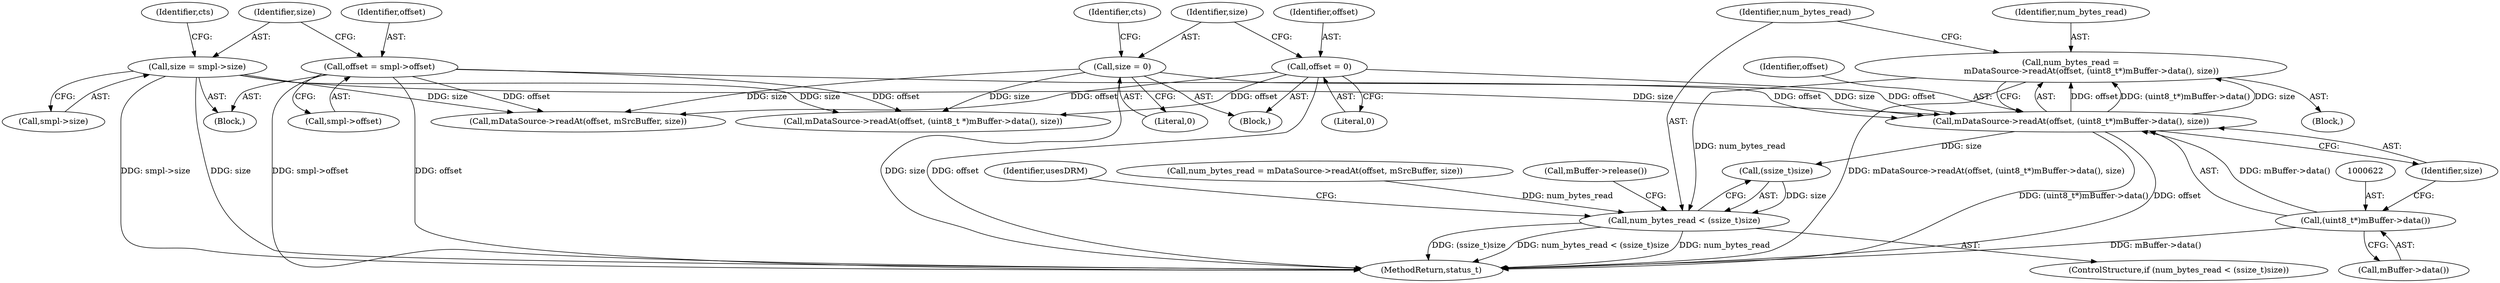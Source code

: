 digraph "0_Android_d48f0f145f8f0f4472bc0af668ac9a8bce44ba9b@API" {
"1000617" [label="(Call,num_bytes_read =\n                mDataSource->readAt(offset, (uint8_t*)mBuffer->data(), size))"];
"1000619" [label="(Call,mDataSource->readAt(offset, (uint8_t*)mBuffer->data(), size))"];
"1000327" [label="(Call,offset = smpl->offset)"];
"1000260" [label="(Call,offset = 0)"];
"1000621" [label="(Call,(uint8_t*)mBuffer->data())"];
"1000332" [label="(Call,size = smpl->size)"];
"1000264" [label="(Call,size = 0)"];
"1000634" [label="(Call,num_bytes_read < (ssize_t)size)"];
"1000629" [label="(Call,mDataSource->readAt(offset, mSrcBuffer, size))"];
"1000633" [label="(ControlStructure,if (num_bytes_read < (ssize_t)size))"];
"1000105" [label="(Block,)"];
"1000620" [label="(Identifier,offset)"];
"1000830" [label="(MethodReturn,status_t)"];
"1000623" [label="(Call,mBuffer->data())"];
"1000261" [label="(Identifier,offset)"];
"1000634" [label="(Call,num_bytes_read < (ssize_t)size)"];
"1000266" [label="(Literal,0)"];
"1000617" [label="(Call,num_bytes_read =\n                mDataSource->readAt(offset, (uint8_t*)mBuffer->data(), size))"];
"1000616" [label="(Block,)"];
"1000334" [label="(Call,smpl->size)"];
"1000621" [label="(Call,(uint8_t*)mBuffer->data())"];
"1000260" [label="(Call,offset = 0)"];
"1000327" [label="(Call,offset = smpl->offset)"];
"1000338" [label="(Identifier,cts)"];
"1000619" [label="(Call,mDataSource->readAt(offset, (uint8_t*)mBuffer->data(), size))"];
"1000618" [label="(Identifier,num_bytes_read)"];
"1000640" [label="(Call,mBuffer->release())"];
"1000636" [label="(Call,(ssize_t)size)"];
"1000265" [label="(Identifier,size)"];
"1000328" [label="(Identifier,offset)"];
"1000283" [label="(Block,)"];
"1000269" [label="(Identifier,cts)"];
"1000329" [label="(Call,smpl->offset)"];
"1000649" [label="(Identifier,usesDRM)"];
"1000332" [label="(Call,size = smpl->size)"];
"1000624" [label="(Identifier,size)"];
"1000264" [label="(Call,size = 0)"];
"1000333" [label="(Identifier,size)"];
"1000635" [label="(Identifier,num_bytes_read)"];
"1000262" [label="(Literal,0)"];
"1000627" [label="(Call,num_bytes_read = mDataSource->readAt(offset, mSrcBuffer, size))"];
"1000436" [label="(Call,mDataSource->readAt(offset, (uint8_t *)mBuffer->data(), size))"];
"1000617" -> "1000616"  [label="AST: "];
"1000617" -> "1000619"  [label="CFG: "];
"1000618" -> "1000617"  [label="AST: "];
"1000619" -> "1000617"  [label="AST: "];
"1000635" -> "1000617"  [label="CFG: "];
"1000617" -> "1000830"  [label="DDG: mDataSource->readAt(offset, (uint8_t*)mBuffer->data(), size)"];
"1000619" -> "1000617"  [label="DDG: offset"];
"1000619" -> "1000617"  [label="DDG: (uint8_t*)mBuffer->data()"];
"1000619" -> "1000617"  [label="DDG: size"];
"1000617" -> "1000634"  [label="DDG: num_bytes_read"];
"1000619" -> "1000624"  [label="CFG: "];
"1000620" -> "1000619"  [label="AST: "];
"1000621" -> "1000619"  [label="AST: "];
"1000624" -> "1000619"  [label="AST: "];
"1000619" -> "1000830"  [label="DDG: (uint8_t*)mBuffer->data()"];
"1000619" -> "1000830"  [label="DDG: offset"];
"1000327" -> "1000619"  [label="DDG: offset"];
"1000260" -> "1000619"  [label="DDG: offset"];
"1000621" -> "1000619"  [label="DDG: mBuffer->data()"];
"1000332" -> "1000619"  [label="DDG: size"];
"1000264" -> "1000619"  [label="DDG: size"];
"1000619" -> "1000636"  [label="DDG: size"];
"1000327" -> "1000283"  [label="AST: "];
"1000327" -> "1000329"  [label="CFG: "];
"1000328" -> "1000327"  [label="AST: "];
"1000329" -> "1000327"  [label="AST: "];
"1000333" -> "1000327"  [label="CFG: "];
"1000327" -> "1000830"  [label="DDG: offset"];
"1000327" -> "1000830"  [label="DDG: smpl->offset"];
"1000327" -> "1000436"  [label="DDG: offset"];
"1000327" -> "1000629"  [label="DDG: offset"];
"1000260" -> "1000105"  [label="AST: "];
"1000260" -> "1000262"  [label="CFG: "];
"1000261" -> "1000260"  [label="AST: "];
"1000262" -> "1000260"  [label="AST: "];
"1000265" -> "1000260"  [label="CFG: "];
"1000260" -> "1000830"  [label="DDG: offset"];
"1000260" -> "1000436"  [label="DDG: offset"];
"1000260" -> "1000629"  [label="DDG: offset"];
"1000621" -> "1000623"  [label="CFG: "];
"1000622" -> "1000621"  [label="AST: "];
"1000623" -> "1000621"  [label="AST: "];
"1000624" -> "1000621"  [label="CFG: "];
"1000621" -> "1000830"  [label="DDG: mBuffer->data()"];
"1000332" -> "1000283"  [label="AST: "];
"1000332" -> "1000334"  [label="CFG: "];
"1000333" -> "1000332"  [label="AST: "];
"1000334" -> "1000332"  [label="AST: "];
"1000338" -> "1000332"  [label="CFG: "];
"1000332" -> "1000830"  [label="DDG: smpl->size"];
"1000332" -> "1000830"  [label="DDG: size"];
"1000332" -> "1000436"  [label="DDG: size"];
"1000332" -> "1000629"  [label="DDG: size"];
"1000264" -> "1000105"  [label="AST: "];
"1000264" -> "1000266"  [label="CFG: "];
"1000265" -> "1000264"  [label="AST: "];
"1000266" -> "1000264"  [label="AST: "];
"1000269" -> "1000264"  [label="CFG: "];
"1000264" -> "1000830"  [label="DDG: size"];
"1000264" -> "1000436"  [label="DDG: size"];
"1000264" -> "1000629"  [label="DDG: size"];
"1000634" -> "1000633"  [label="AST: "];
"1000634" -> "1000636"  [label="CFG: "];
"1000635" -> "1000634"  [label="AST: "];
"1000636" -> "1000634"  [label="AST: "];
"1000640" -> "1000634"  [label="CFG: "];
"1000649" -> "1000634"  [label="CFG: "];
"1000634" -> "1000830"  [label="DDG: num_bytes_read"];
"1000634" -> "1000830"  [label="DDG: (ssize_t)size"];
"1000634" -> "1000830"  [label="DDG: num_bytes_read < (ssize_t)size"];
"1000627" -> "1000634"  [label="DDG: num_bytes_read"];
"1000636" -> "1000634"  [label="DDG: size"];
}
